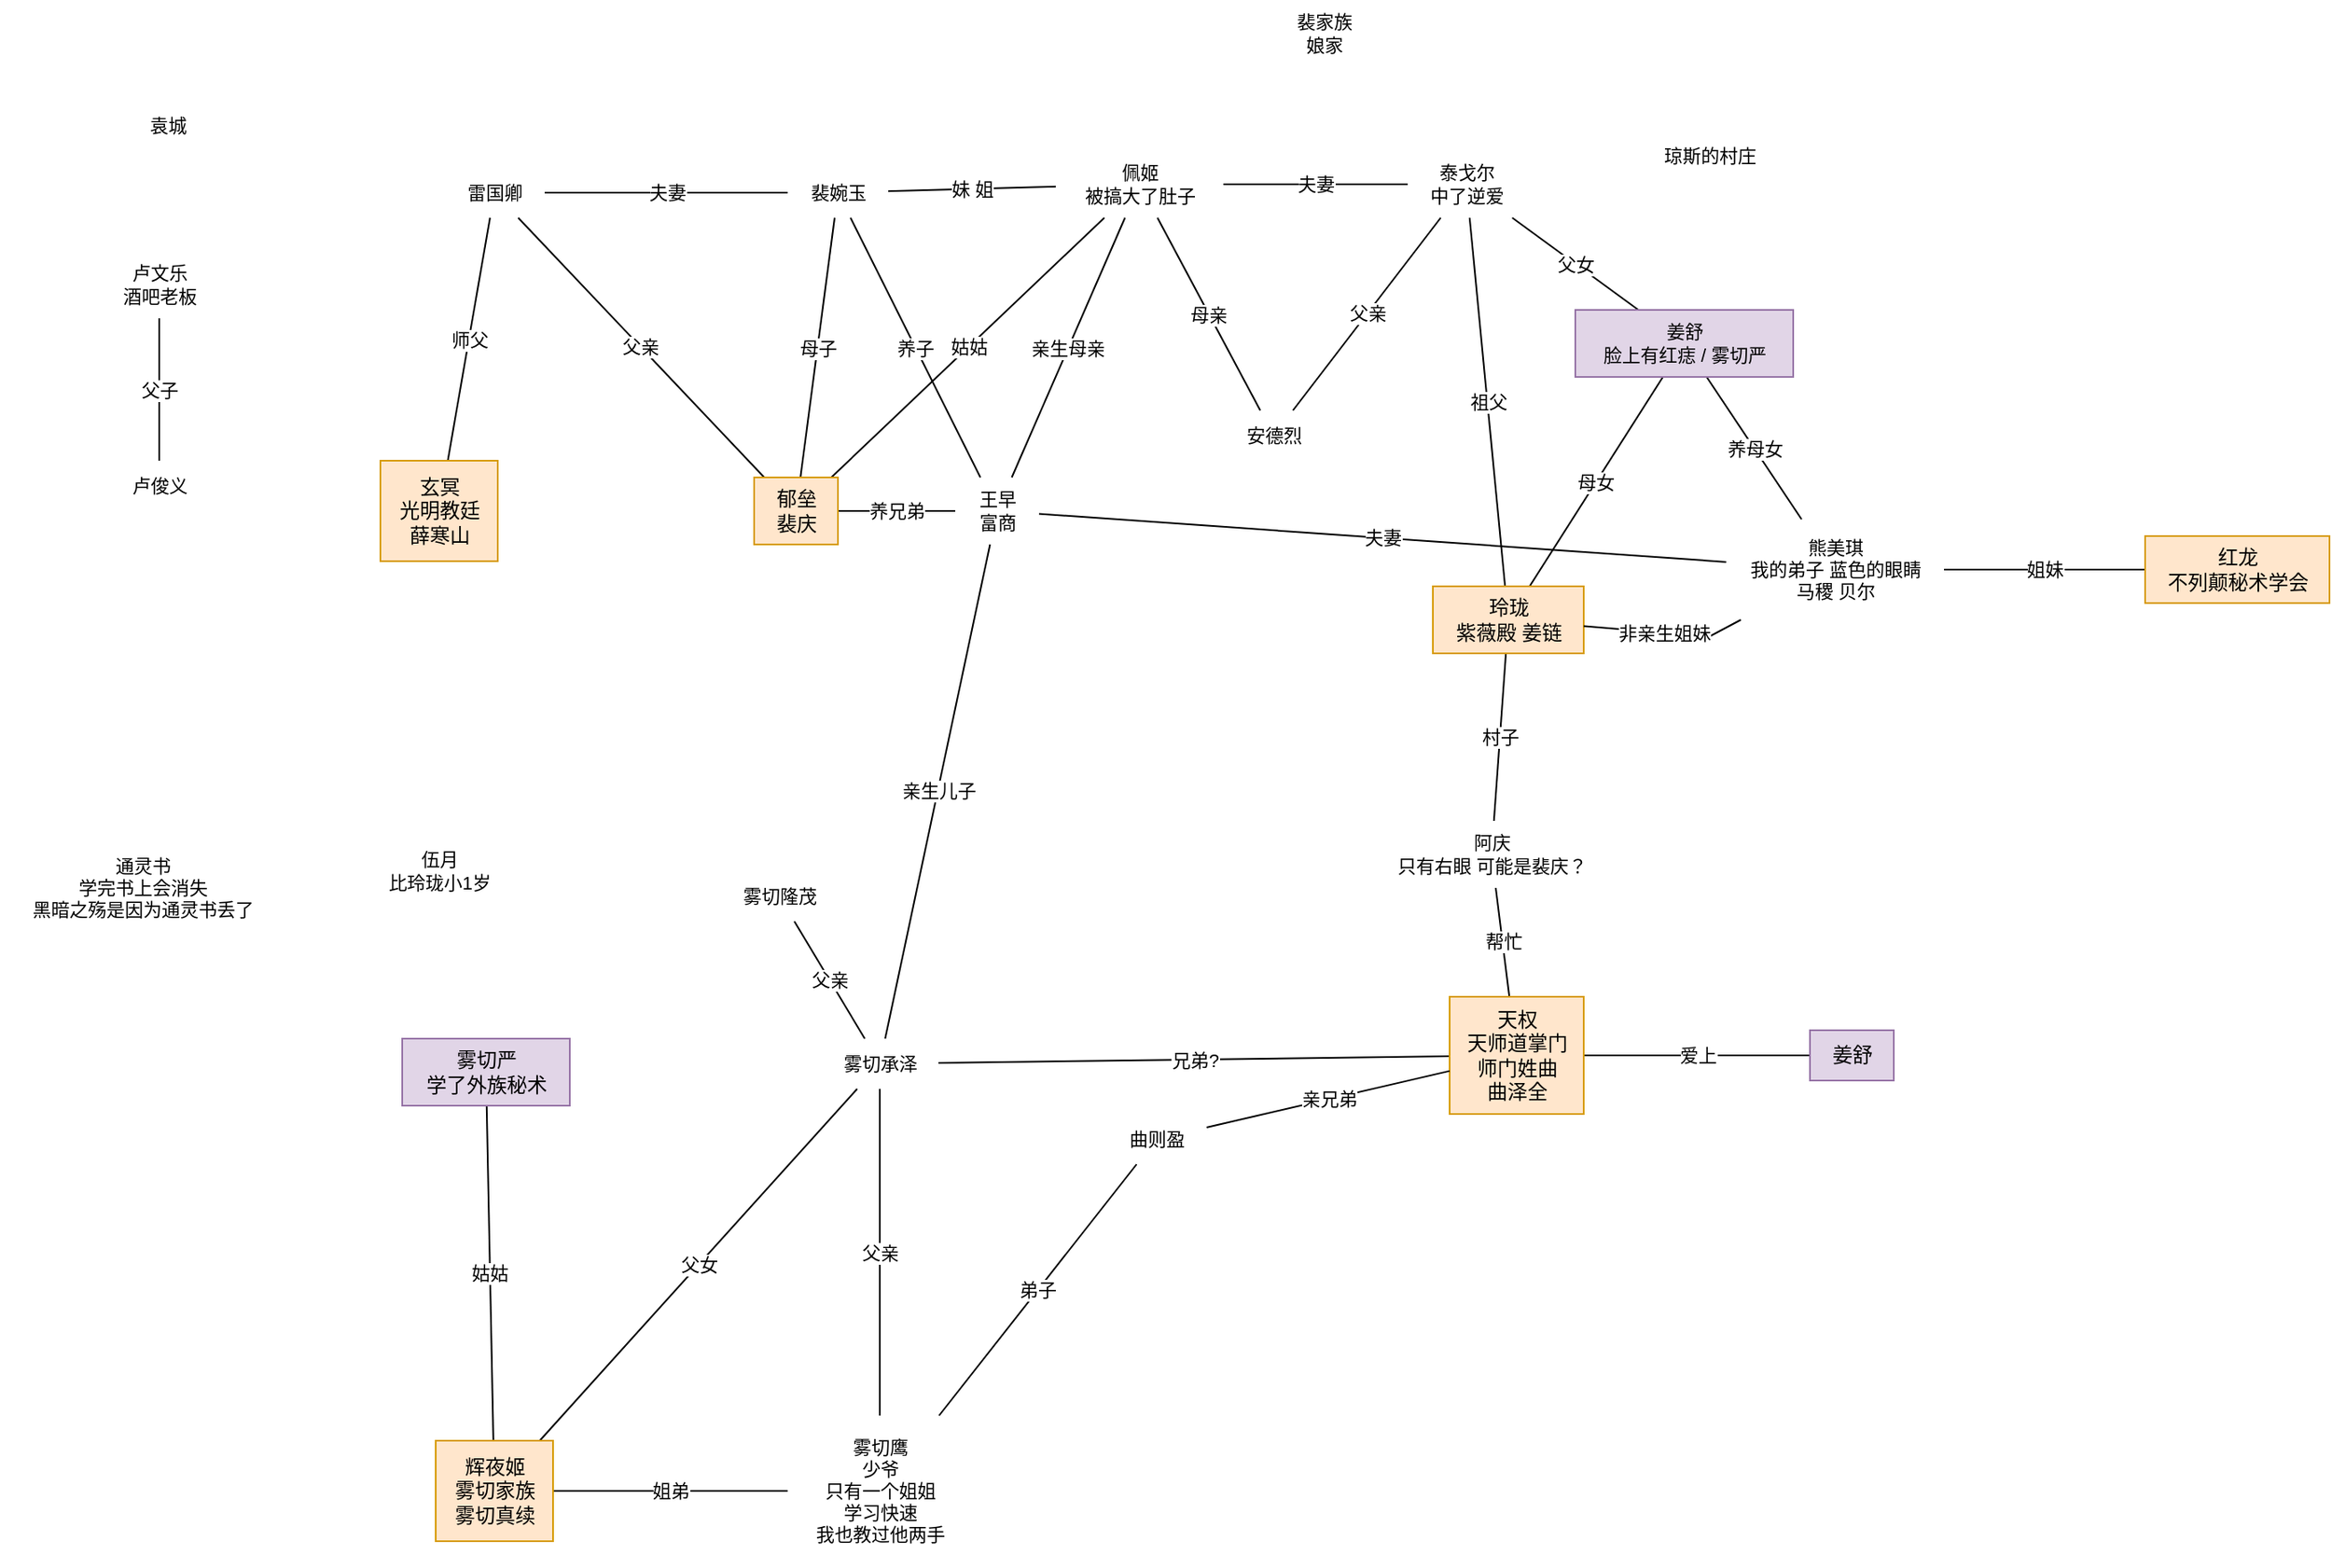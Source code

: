 <mxfile version="21.3.2" type="github">
  <diagram name="第 1 页" id="EBOkK068V1HEIV5xA9xP">
    <mxGraphModel dx="2159" dy="1677" grid="1" gridSize="10" guides="1" tooltips="1" connect="1" arrows="1" fold="1" page="1" pageScale="1" pageWidth="827" pageHeight="1169" math="0" shadow="0">
      <root>
        <mxCell id="0" />
        <mxCell id="1" parent="0" />
        <mxCell id="T0f1cryZXVCP-ggSnqZf-13" value="姑姑" style="edgeStyle=none;shape=connector;rounded=0;orthogonalLoop=1;jettySize=auto;html=1;labelBackgroundColor=default;strokeColor=default;fontFamily=Helvetica;fontSize=11;fontColor=default;endArrow=none;endFill=0;" edge="1" parent="1" source="T0f1cryZXVCP-ggSnqZf-1" target="T0f1cryZXVCP-ggSnqZf-11">
          <mxGeometry relative="1" as="geometry" />
        </mxCell>
        <mxCell id="T0f1cryZXVCP-ggSnqZf-43" value="父亲" style="edgeStyle=none;shape=connector;rounded=0;orthogonalLoop=1;jettySize=auto;html=1;labelBackgroundColor=default;strokeColor=default;fontFamily=Helvetica;fontSize=11;fontColor=default;endArrow=none;endFill=0;" edge="1" parent="1" source="T0f1cryZXVCP-ggSnqZf-1" target="T0f1cryZXVCP-ggSnqZf-15">
          <mxGeometry relative="1" as="geometry">
            <mxPoint x="-212.545" y="28" as="targetPoint" />
          </mxGeometry>
        </mxCell>
        <mxCell id="T0f1cryZXVCP-ggSnqZf-47" value="养兄弟" style="edgeStyle=none;shape=connector;rounded=0;orthogonalLoop=1;jettySize=auto;html=1;labelBackgroundColor=default;strokeColor=default;fontFamily=Helvetica;fontSize=11;fontColor=default;endArrow=none;endFill=0;" edge="1" parent="1" source="T0f1cryZXVCP-ggSnqZf-1" target="T0f1cryZXVCP-ggSnqZf-40">
          <mxGeometry relative="1" as="geometry" />
        </mxCell>
        <mxCell id="T0f1cryZXVCP-ggSnqZf-73" value="母子" style="edgeStyle=none;shape=connector;rounded=0;orthogonalLoop=1;jettySize=auto;html=1;labelBackgroundColor=default;strokeColor=default;fontFamily=Helvetica;fontSize=11;fontColor=default;endArrow=none;endFill=0;" edge="1" parent="1" source="T0f1cryZXVCP-ggSnqZf-1" target="T0f1cryZXVCP-ggSnqZf-25">
          <mxGeometry relative="1" as="geometry" />
        </mxCell>
        <mxCell id="T0f1cryZXVCP-ggSnqZf-1" value="郁垒&lt;br&gt;裴庆" style="text;html=1;align=center;verticalAlign=middle;resizable=0;points=[];autosize=1;strokeColor=#d79b00;fillColor=#ffe6cc;" vertex="1" parent="1">
          <mxGeometry x="-190" y="145" width="50" height="40" as="geometry" />
        </mxCell>
        <mxCell id="T0f1cryZXVCP-ggSnqZf-63" value="姑姑" style="edgeStyle=none;shape=connector;rounded=0;orthogonalLoop=1;jettySize=auto;html=1;labelBackgroundColor=default;strokeColor=default;fontFamily=Helvetica;fontSize=11;fontColor=default;endArrow=none;endFill=0;" edge="1" parent="1" source="T0f1cryZXVCP-ggSnqZf-2" target="T0f1cryZXVCP-ggSnqZf-62">
          <mxGeometry relative="1" as="geometry" />
        </mxCell>
        <mxCell id="T0f1cryZXVCP-ggSnqZf-65" value="姐弟" style="edgeStyle=none;shape=connector;rounded=0;orthogonalLoop=1;jettySize=auto;html=1;labelBackgroundColor=default;strokeColor=default;fontFamily=Helvetica;fontSize=11;fontColor=default;endArrow=none;endFill=0;" edge="1" parent="1" source="T0f1cryZXVCP-ggSnqZf-2" target="T0f1cryZXVCP-ggSnqZf-28">
          <mxGeometry relative="1" as="geometry">
            <mxPoint x="-125" y="620" as="targetPoint" />
          </mxGeometry>
        </mxCell>
        <mxCell id="T0f1cryZXVCP-ggSnqZf-66" value="父女" style="edgeStyle=none;shape=connector;rounded=0;orthogonalLoop=1;jettySize=auto;html=1;labelBackgroundColor=default;strokeColor=default;fontFamily=Helvetica;fontSize=11;fontColor=default;endArrow=none;endFill=0;" edge="1" parent="1" source="T0f1cryZXVCP-ggSnqZf-2" target="T0f1cryZXVCP-ggSnqZf-30">
          <mxGeometry relative="1" as="geometry" />
        </mxCell>
        <mxCell id="T0f1cryZXVCP-ggSnqZf-2" value="辉夜姬&lt;br&gt;雾切家族&lt;br&gt;雾切真续" style="text;html=1;align=center;verticalAlign=middle;resizable=0;points=[];autosize=1;fillColor=#ffe6cc;strokeColor=#d79b00;" vertex="1" parent="1">
          <mxGeometry x="-380" y="720" width="70" height="60" as="geometry" />
        </mxCell>
        <mxCell id="T0f1cryZXVCP-ggSnqZf-18" value="帮忙" style="edgeStyle=none;shape=connector;rounded=0;orthogonalLoop=1;jettySize=auto;html=1;labelBackgroundColor=default;strokeColor=default;fontFamily=Helvetica;fontSize=11;fontColor=default;endArrow=none;endFill=0;" edge="1" parent="1" source="T0f1cryZXVCP-ggSnqZf-3" target="T0f1cryZXVCP-ggSnqZf-17">
          <mxGeometry relative="1" as="geometry" />
        </mxCell>
        <mxCell id="T0f1cryZXVCP-ggSnqZf-54" value="兄弟?" style="edgeStyle=none;shape=connector;rounded=0;orthogonalLoop=1;jettySize=auto;html=1;labelBackgroundColor=default;strokeColor=default;fontFamily=Helvetica;fontSize=11;fontColor=default;endArrow=none;endFill=0;" edge="1" parent="1" source="T0f1cryZXVCP-ggSnqZf-3" target="T0f1cryZXVCP-ggSnqZf-30">
          <mxGeometry relative="1" as="geometry">
            <mxPoint x="527.5" y="258" as="targetPoint" />
          </mxGeometry>
        </mxCell>
        <mxCell id="T0f1cryZXVCP-ggSnqZf-86" value="爱上" style="edgeStyle=none;shape=connector;rounded=0;orthogonalLoop=1;jettySize=auto;html=1;labelBackgroundColor=default;strokeColor=default;fontFamily=Helvetica;fontSize=11;fontColor=default;endArrow=none;endFill=0;" edge="1" parent="1" source="T0f1cryZXVCP-ggSnqZf-3" target="T0f1cryZXVCP-ggSnqZf-85">
          <mxGeometry relative="1" as="geometry" />
        </mxCell>
        <mxCell id="T0f1cryZXVCP-ggSnqZf-3" value="天权&lt;br&gt;天师道掌门&lt;br&gt;师门姓曲&lt;br&gt;曲泽全" style="text;html=1;align=center;verticalAlign=middle;resizable=0;points=[];autosize=1;strokeColor=#d79b00;fillColor=#ffe6cc;" vertex="1" parent="1">
          <mxGeometry x="225" y="455" width="80" height="70" as="geometry" />
        </mxCell>
        <mxCell id="T0f1cryZXVCP-ggSnqZf-84" value="姐妹" style="edgeStyle=none;shape=connector;rounded=0;orthogonalLoop=1;jettySize=auto;html=1;labelBackgroundColor=default;strokeColor=default;fontFamily=Helvetica;fontSize=11;fontColor=default;endArrow=none;endFill=0;" edge="1" parent="1" source="T0f1cryZXVCP-ggSnqZf-4" target="T0f1cryZXVCP-ggSnqZf-35">
          <mxGeometry relative="1" as="geometry" />
        </mxCell>
        <mxCell id="T0f1cryZXVCP-ggSnqZf-4" value="红龙&lt;br&gt;不列颠秘术学会" style="text;html=1;align=center;verticalAlign=middle;resizable=0;points=[];autosize=1;strokeColor=#d79b00;fillColor=#ffe6cc;" vertex="1" parent="1">
          <mxGeometry x="640" y="180" width="110" height="40" as="geometry" />
        </mxCell>
        <mxCell id="T0f1cryZXVCP-ggSnqZf-16" value="师父" style="edgeStyle=none;shape=connector;rounded=0;orthogonalLoop=1;jettySize=auto;html=1;labelBackgroundColor=default;strokeColor=default;fontFamily=Helvetica;fontSize=11;fontColor=default;endArrow=none;endFill=0;" edge="1" parent="1" source="T0f1cryZXVCP-ggSnqZf-5" target="T0f1cryZXVCP-ggSnqZf-15">
          <mxGeometry relative="1" as="geometry" />
        </mxCell>
        <mxCell id="T0f1cryZXVCP-ggSnqZf-5" value="玄冥&lt;br&gt;光明教廷&lt;br&gt;薛寒山" style="text;html=1;align=center;verticalAlign=middle;resizable=0;points=[];autosize=1;strokeColor=#d79b00;fillColor=#ffe6cc;" vertex="1" parent="1">
          <mxGeometry x="-413" y="135" width="70" height="60" as="geometry" />
        </mxCell>
        <mxCell id="T0f1cryZXVCP-ggSnqZf-21" value="村子" style="edgeStyle=none;shape=connector;rounded=0;orthogonalLoop=1;jettySize=auto;html=1;labelBackgroundColor=default;strokeColor=default;fontFamily=Helvetica;fontSize=11;fontColor=default;endArrow=none;endFill=0;" edge="1" parent="1" source="T0f1cryZXVCP-ggSnqZf-6" target="T0f1cryZXVCP-ggSnqZf-17">
          <mxGeometry relative="1" as="geometry" />
        </mxCell>
        <mxCell id="T0f1cryZXVCP-ggSnqZf-23" value="祖父" style="edgeStyle=none;shape=connector;rounded=0;orthogonalLoop=1;jettySize=auto;html=1;labelBackgroundColor=default;strokeColor=default;fontFamily=Helvetica;fontSize=11;fontColor=default;endArrow=none;endFill=0;" edge="1" parent="1" source="T0f1cryZXVCP-ggSnqZf-6" target="T0f1cryZXVCP-ggSnqZf-12">
          <mxGeometry relative="1" as="geometry" />
        </mxCell>
        <mxCell id="T0f1cryZXVCP-ggSnqZf-72" value="母女" style="edgeStyle=none;shape=connector;rounded=0;orthogonalLoop=1;jettySize=auto;html=1;labelBackgroundColor=default;strokeColor=default;fontFamily=Helvetica;fontSize=11;fontColor=default;endArrow=none;endFill=0;" edge="1" parent="1" source="T0f1cryZXVCP-ggSnqZf-6" target="T0f1cryZXVCP-ggSnqZf-36">
          <mxGeometry relative="1" as="geometry" />
        </mxCell>
        <mxCell id="T0f1cryZXVCP-ggSnqZf-6" value="玲珑&lt;br&gt;紫薇殿 姜链" style="text;html=1;align=center;verticalAlign=middle;resizable=0;points=[];autosize=1;strokeColor=#d79b00;fillColor=#ffe6cc;" vertex="1" parent="1">
          <mxGeometry x="215" y="210" width="90" height="40" as="geometry" />
        </mxCell>
        <mxCell id="T0f1cryZXVCP-ggSnqZf-14" value="夫妻" style="edgeStyle=none;shape=connector;rounded=0;orthogonalLoop=1;jettySize=auto;html=1;labelBackgroundColor=default;strokeColor=default;fontFamily=Helvetica;fontSize=11;fontColor=default;endArrow=none;endFill=0;" edge="1" parent="1" source="T0f1cryZXVCP-ggSnqZf-11" target="T0f1cryZXVCP-ggSnqZf-12">
          <mxGeometry relative="1" as="geometry" />
        </mxCell>
        <mxCell id="T0f1cryZXVCP-ggSnqZf-11" value="佩姬&lt;br&gt;被搞大了肚子&lt;br&gt;" style="text;html=1;align=center;verticalAlign=middle;resizable=0;points=[];autosize=1;strokeColor=none;fillColor=none;fontSize=11;fontFamily=Helvetica;fontColor=default;" vertex="1" parent="1">
          <mxGeometry x="-10" y="-50" width="100" height="40" as="geometry" />
        </mxCell>
        <mxCell id="T0f1cryZXVCP-ggSnqZf-12" value="泰戈尔&lt;br&gt;中了逆爱" style="text;html=1;align=center;verticalAlign=middle;resizable=0;points=[];autosize=1;strokeColor=none;fillColor=none;fontSize=11;fontFamily=Helvetica;fontColor=default;" vertex="1" parent="1">
          <mxGeometry x="200" y="-50" width="70" height="40" as="geometry" />
        </mxCell>
        <mxCell id="T0f1cryZXVCP-ggSnqZf-74" value="夫妻" style="edgeStyle=none;shape=connector;rounded=0;orthogonalLoop=1;jettySize=auto;html=1;labelBackgroundColor=default;strokeColor=default;fontFamily=Helvetica;fontSize=11;fontColor=default;endArrow=none;endFill=0;" edge="1" parent="1" source="T0f1cryZXVCP-ggSnqZf-15" target="T0f1cryZXVCP-ggSnqZf-25">
          <mxGeometry relative="1" as="geometry" />
        </mxCell>
        <mxCell id="T0f1cryZXVCP-ggSnqZf-15" value="雷国卿" style="text;html=1;align=center;verticalAlign=middle;resizable=0;points=[];autosize=1;strokeColor=none;fillColor=none;fontSize=11;fontFamily=Helvetica;fontColor=default;" vertex="1" parent="1">
          <mxGeometry x="-375" y="-40" width="60" height="30" as="geometry" />
        </mxCell>
        <mxCell id="T0f1cryZXVCP-ggSnqZf-17" value="阿庆&lt;br&gt;只有右眼 可能是裴庆？" style="text;html=1;align=center;verticalAlign=middle;resizable=0;points=[];autosize=1;strokeColor=none;fillColor=none;fontSize=11;fontFamily=Helvetica;fontColor=default;" vertex="1" parent="1">
          <mxGeometry x="175" y="350" width="150" height="40" as="geometry" />
        </mxCell>
        <mxCell id="T0f1cryZXVCP-ggSnqZf-22" value="裴家族&lt;br&gt;娘家" style="text;html=1;align=center;verticalAlign=middle;resizable=0;points=[];autosize=1;strokeColor=none;fillColor=none;fontSize=11;fontFamily=Helvetica;fontColor=default;" vertex="1" parent="1">
          <mxGeometry x="120" y="-140" width="60" height="40" as="geometry" />
        </mxCell>
        <mxCell id="T0f1cryZXVCP-ggSnqZf-26" value="妹 姐" style="edgeStyle=none;shape=connector;rounded=0;orthogonalLoop=1;jettySize=auto;html=1;labelBackgroundColor=default;strokeColor=default;fontFamily=Helvetica;fontSize=11;fontColor=default;endArrow=none;endFill=0;" edge="1" parent="1" source="T0f1cryZXVCP-ggSnqZf-25" target="T0f1cryZXVCP-ggSnqZf-11">
          <mxGeometry relative="1" as="geometry" />
        </mxCell>
        <mxCell id="T0f1cryZXVCP-ggSnqZf-25" value="裴婉玉" style="text;html=1;align=center;verticalAlign=middle;resizable=0;points=[];autosize=1;strokeColor=none;fillColor=none;fontSize=11;fontFamily=Helvetica;fontColor=default;" vertex="1" parent="1">
          <mxGeometry x="-170" y="-40" width="60" height="30" as="geometry" />
        </mxCell>
        <mxCell id="T0f1cryZXVCP-ggSnqZf-29" value="弟子" style="edgeStyle=none;shape=connector;rounded=0;orthogonalLoop=1;jettySize=auto;html=1;labelBackgroundColor=default;strokeColor=default;fontFamily=Helvetica;fontSize=11;fontColor=default;endArrow=none;endFill=0;" edge="1" parent="1" source="T0f1cryZXVCP-ggSnqZf-27" target="T0f1cryZXVCP-ggSnqZf-28">
          <mxGeometry relative="1" as="geometry" />
        </mxCell>
        <mxCell id="T0f1cryZXVCP-ggSnqZf-70" value="亲兄弟" style="edgeStyle=none;shape=connector;rounded=0;orthogonalLoop=1;jettySize=auto;html=1;labelBackgroundColor=default;strokeColor=default;fontFamily=Helvetica;fontSize=11;fontColor=default;endArrow=none;endFill=0;" edge="1" parent="1" source="T0f1cryZXVCP-ggSnqZf-27" target="T0f1cryZXVCP-ggSnqZf-3">
          <mxGeometry relative="1" as="geometry" />
        </mxCell>
        <mxCell id="T0f1cryZXVCP-ggSnqZf-27" value="曲则盈" style="text;html=1;align=center;verticalAlign=middle;resizable=0;points=[];autosize=1;strokeColor=none;fillColor=none;fontSize=11;fontFamily=Helvetica;fontColor=default;" vertex="1" parent="1">
          <mxGeometry x="20" y="525" width="60" height="30" as="geometry" />
        </mxCell>
        <mxCell id="T0f1cryZXVCP-ggSnqZf-31" value="父亲" style="edgeStyle=none;shape=connector;rounded=0;orthogonalLoop=1;jettySize=auto;html=1;labelBackgroundColor=default;strokeColor=default;fontFamily=Helvetica;fontSize=11;fontColor=default;endArrow=none;endFill=0;" edge="1" parent="1" source="T0f1cryZXVCP-ggSnqZf-28" target="T0f1cryZXVCP-ggSnqZf-30">
          <mxGeometry relative="1" as="geometry" />
        </mxCell>
        <mxCell id="T0f1cryZXVCP-ggSnqZf-28" value="雾切鹰&lt;br&gt;少爷&lt;br&gt;只有一个姐姐&lt;br&gt;学习快速&lt;br&gt;我也教过他两手" style="text;html=1;align=center;verticalAlign=middle;resizable=0;points=[];autosize=1;strokeColor=none;fillColor=none;fontSize=11;fontFamily=Helvetica;fontColor=default;" vertex="1" parent="1">
          <mxGeometry x="-170" y="705" width="110" height="90" as="geometry" />
        </mxCell>
        <mxCell id="T0f1cryZXVCP-ggSnqZf-33" value="父亲" style="edgeStyle=none;shape=connector;rounded=0;orthogonalLoop=1;jettySize=auto;html=1;labelBackgroundColor=default;strokeColor=default;fontFamily=Helvetica;fontSize=11;fontColor=default;endArrow=none;endFill=0;" edge="1" parent="1" source="T0f1cryZXVCP-ggSnqZf-30" target="T0f1cryZXVCP-ggSnqZf-32">
          <mxGeometry relative="1" as="geometry" />
        </mxCell>
        <mxCell id="T0f1cryZXVCP-ggSnqZf-77" value="亲生儿子" style="edgeStyle=none;shape=connector;rounded=0;orthogonalLoop=1;jettySize=auto;html=1;labelBackgroundColor=default;strokeColor=default;fontFamily=Helvetica;fontSize=11;fontColor=default;endArrow=none;endFill=0;" edge="1" parent="1" source="T0f1cryZXVCP-ggSnqZf-30" target="T0f1cryZXVCP-ggSnqZf-40">
          <mxGeometry relative="1" as="geometry" />
        </mxCell>
        <mxCell id="T0f1cryZXVCP-ggSnqZf-30" value="雾切承泽" style="text;html=1;align=center;verticalAlign=middle;resizable=0;points=[];autosize=1;strokeColor=none;fillColor=none;fontSize=11;fontFamily=Helvetica;fontColor=default;" vertex="1" parent="1">
          <mxGeometry x="-150" y="480" width="70" height="30" as="geometry" />
        </mxCell>
        <mxCell id="T0f1cryZXVCP-ggSnqZf-32" value="雾切隆茂" style="text;html=1;align=center;verticalAlign=middle;resizable=0;points=[];autosize=1;strokeColor=none;fillColor=none;fontSize=11;fontFamily=Helvetica;fontColor=default;" vertex="1" parent="1">
          <mxGeometry x="-210" y="380" width="70" height="30" as="geometry" />
        </mxCell>
        <mxCell id="T0f1cryZXVCP-ggSnqZf-34" value="琼斯的村庄" style="text;html=1;align=center;verticalAlign=middle;resizable=0;points=[];autosize=1;strokeColor=none;fillColor=none;fontSize=11;fontFamily=Helvetica;fontColor=default;" vertex="1" parent="1">
          <mxGeometry x="340" y="-62" width="80" height="30" as="geometry" />
        </mxCell>
        <mxCell id="T0f1cryZXVCP-ggSnqZf-37" value="养母女" style="edgeStyle=none;shape=connector;rounded=0;orthogonalLoop=1;jettySize=auto;html=1;labelBackgroundColor=default;strokeColor=default;fontFamily=Helvetica;fontSize=11;fontColor=default;endArrow=none;endFill=0;" edge="1" parent="1" source="T0f1cryZXVCP-ggSnqZf-35" target="T0f1cryZXVCP-ggSnqZf-36">
          <mxGeometry relative="1" as="geometry" />
        </mxCell>
        <mxCell id="T0f1cryZXVCP-ggSnqZf-39" value="非亲生姐妹" style="edgeStyle=none;shape=connector;rounded=0;orthogonalLoop=1;jettySize=auto;html=1;labelBackgroundColor=default;strokeColor=default;fontFamily=Helvetica;fontSize=11;fontColor=default;endArrow=none;endFill=0;" edge="1" parent="1" source="T0f1cryZXVCP-ggSnqZf-35" target="T0f1cryZXVCP-ggSnqZf-6">
          <mxGeometry relative="1" as="geometry">
            <mxPoint x="725" y="33" as="targetPoint" />
            <Array as="points">
              <mxPoint x="380" y="240" />
            </Array>
          </mxGeometry>
        </mxCell>
        <mxCell id="T0f1cryZXVCP-ggSnqZf-35" value="熊美琪&lt;br&gt;我的弟子 蓝色的眼睛&lt;br&gt;马稷 贝尔" style="text;html=1;align=center;verticalAlign=middle;resizable=0;points=[];autosize=1;strokeColor=none;fillColor=none;fontSize=11;fontFamily=Helvetica;fontColor=default;" vertex="1" parent="1">
          <mxGeometry x="390" y="170" width="130" height="60" as="geometry" />
        </mxCell>
        <mxCell id="T0f1cryZXVCP-ggSnqZf-80" value="父女" style="edgeStyle=none;shape=connector;rounded=0;orthogonalLoop=1;jettySize=auto;html=1;labelBackgroundColor=default;strokeColor=default;fontFamily=Helvetica;fontSize=11;fontColor=default;endArrow=none;endFill=0;" edge="1" parent="1" source="T0f1cryZXVCP-ggSnqZf-36" target="T0f1cryZXVCP-ggSnqZf-12">
          <mxGeometry relative="1" as="geometry" />
        </mxCell>
        <mxCell id="T0f1cryZXVCP-ggSnqZf-36" value="姜舒&lt;br&gt;脸上有红痣 / 雾切严" style="text;html=1;align=center;verticalAlign=middle;resizable=0;points=[];autosize=1;strokeColor=#9673a6;fillColor=#e1d5e7;fontSize=11;fontFamily=Helvetica;" vertex="1" parent="1">
          <mxGeometry x="300" y="45" width="130" height="40" as="geometry" />
        </mxCell>
        <mxCell id="T0f1cryZXVCP-ggSnqZf-75" value="养子" style="edgeStyle=none;shape=connector;rounded=0;orthogonalLoop=1;jettySize=auto;html=1;labelBackgroundColor=default;strokeColor=default;fontFamily=Helvetica;fontSize=11;fontColor=default;endArrow=none;endFill=0;" edge="1" parent="1" source="T0f1cryZXVCP-ggSnqZf-40" target="T0f1cryZXVCP-ggSnqZf-25">
          <mxGeometry relative="1" as="geometry" />
        </mxCell>
        <mxCell id="T0f1cryZXVCP-ggSnqZf-76" value="亲生母亲" style="edgeStyle=none;shape=connector;rounded=0;orthogonalLoop=1;jettySize=auto;html=1;labelBackgroundColor=default;strokeColor=default;fontFamily=Helvetica;fontSize=11;fontColor=default;endArrow=none;endFill=0;" edge="1" parent="1" source="T0f1cryZXVCP-ggSnqZf-40" target="T0f1cryZXVCP-ggSnqZf-11">
          <mxGeometry relative="1" as="geometry" />
        </mxCell>
        <mxCell id="T0f1cryZXVCP-ggSnqZf-83" value="夫妻" style="edgeStyle=none;shape=connector;rounded=0;orthogonalLoop=1;jettySize=auto;html=1;labelBackgroundColor=default;strokeColor=default;fontFamily=Helvetica;fontSize=11;fontColor=default;endArrow=none;endFill=0;" edge="1" parent="1" source="T0f1cryZXVCP-ggSnqZf-40" target="T0f1cryZXVCP-ggSnqZf-35">
          <mxGeometry relative="1" as="geometry" />
        </mxCell>
        <mxCell id="T0f1cryZXVCP-ggSnqZf-40" value="王早&lt;br&gt;富商" style="text;html=1;align=center;verticalAlign=middle;resizable=0;points=[];autosize=1;strokeColor=none;fillColor=none;fontSize=11;fontFamily=Helvetica;fontColor=default;" vertex="1" parent="1">
          <mxGeometry x="-70" y="145" width="50" height="40" as="geometry" />
        </mxCell>
        <mxCell id="T0f1cryZXVCP-ggSnqZf-41" value="伍月&lt;br&gt;比玲珑小1岁" style="text;html=1;align=center;verticalAlign=middle;resizable=0;points=[];autosize=1;strokeColor=none;fillColor=none;fontSize=11;fontFamily=Helvetica;fontColor=default;" vertex="1" parent="1">
          <mxGeometry x="-423" y="360" width="90" height="40" as="geometry" />
        </mxCell>
        <mxCell id="T0f1cryZXVCP-ggSnqZf-82" value="父子" style="edgeStyle=none;shape=connector;rounded=0;orthogonalLoop=1;jettySize=auto;html=1;labelBackgroundColor=default;strokeColor=default;fontFamily=Helvetica;fontSize=11;fontColor=default;endArrow=none;endFill=0;" edge="1" parent="1" source="T0f1cryZXVCP-ggSnqZf-44" target="T0f1cryZXVCP-ggSnqZf-81">
          <mxGeometry relative="1" as="geometry" />
        </mxCell>
        <mxCell id="T0f1cryZXVCP-ggSnqZf-44" value="卢文乐&lt;br&gt;酒吧老板" style="text;html=1;align=center;verticalAlign=middle;resizable=0;points=[];autosize=1;strokeColor=none;fillColor=none;fontSize=11;fontFamily=Helvetica;fontColor=default;" vertex="1" parent="1">
          <mxGeometry x="-580" y="10" width="70" height="40" as="geometry" />
        </mxCell>
        <mxCell id="T0f1cryZXVCP-ggSnqZf-45" value="袁城" style="text;html=1;align=center;verticalAlign=middle;resizable=0;points=[];autosize=1;strokeColor=none;fillColor=none;fontSize=11;fontFamily=Helvetica;fontColor=default;" vertex="1" parent="1">
          <mxGeometry x="-565" y="-80" width="50" height="30" as="geometry" />
        </mxCell>
        <mxCell id="T0f1cryZXVCP-ggSnqZf-78" value="母亲" style="edgeStyle=none;shape=connector;rounded=0;orthogonalLoop=1;jettySize=auto;html=1;labelBackgroundColor=default;strokeColor=default;fontFamily=Helvetica;fontSize=11;fontColor=default;endArrow=none;endFill=0;" edge="1" parent="1" source="T0f1cryZXVCP-ggSnqZf-59" target="T0f1cryZXVCP-ggSnqZf-11">
          <mxGeometry relative="1" as="geometry" />
        </mxCell>
        <mxCell id="T0f1cryZXVCP-ggSnqZf-79" value="父亲" style="edgeStyle=none;shape=connector;rounded=0;orthogonalLoop=1;jettySize=auto;html=1;labelBackgroundColor=default;strokeColor=default;fontFamily=Helvetica;fontSize=11;fontColor=default;endArrow=none;endFill=0;" edge="1" parent="1" source="T0f1cryZXVCP-ggSnqZf-59" target="T0f1cryZXVCP-ggSnqZf-12">
          <mxGeometry relative="1" as="geometry" />
        </mxCell>
        <mxCell id="T0f1cryZXVCP-ggSnqZf-59" value="安德烈" style="text;html=1;align=center;verticalAlign=middle;resizable=0;points=[];autosize=1;strokeColor=none;fillColor=none;fontSize=11;fontFamily=Helvetica;fontColor=default;" vertex="1" parent="1">
          <mxGeometry x="90" y="105" width="60" height="30" as="geometry" />
        </mxCell>
        <mxCell id="T0f1cryZXVCP-ggSnqZf-60" value="通灵书&lt;br&gt;学完书上会消失&lt;br&gt;黑暗之殇是因为通灵书丢了" style="text;html=1;align=center;verticalAlign=middle;resizable=0;points=[];autosize=1;strokeColor=none;fillColor=none;fontSize=11;fontFamily=Helvetica;fontColor=default;" vertex="1" parent="1">
          <mxGeometry x="-640" y="360" width="170" height="60" as="geometry" />
        </mxCell>
        <mxCell id="T0f1cryZXVCP-ggSnqZf-62" value="雾切严&lt;br&gt;学了外族秘术" style="text;html=1;align=center;verticalAlign=middle;resizable=0;points=[];autosize=1;fillColor=#e1d5e7;strokeColor=#9673a6;" vertex="1" parent="1">
          <mxGeometry x="-400" y="480" width="100" height="40" as="geometry" />
        </mxCell>
        <mxCell id="T0f1cryZXVCP-ggSnqZf-81" value="卢俊义" style="text;html=1;align=center;verticalAlign=middle;resizable=0;points=[];autosize=1;strokeColor=none;fillColor=none;fontSize=11;fontFamily=Helvetica;fontColor=default;" vertex="1" parent="1">
          <mxGeometry x="-575" y="135" width="60" height="30" as="geometry" />
        </mxCell>
        <mxCell id="T0f1cryZXVCP-ggSnqZf-85" value="姜舒" style="text;html=1;align=center;verticalAlign=middle;resizable=0;points=[];autosize=1;strokeColor=#9673a6;fillColor=#e1d5e7;" vertex="1" parent="1">
          <mxGeometry x="440" y="475" width="50" height="30" as="geometry" />
        </mxCell>
      </root>
    </mxGraphModel>
  </diagram>
</mxfile>
